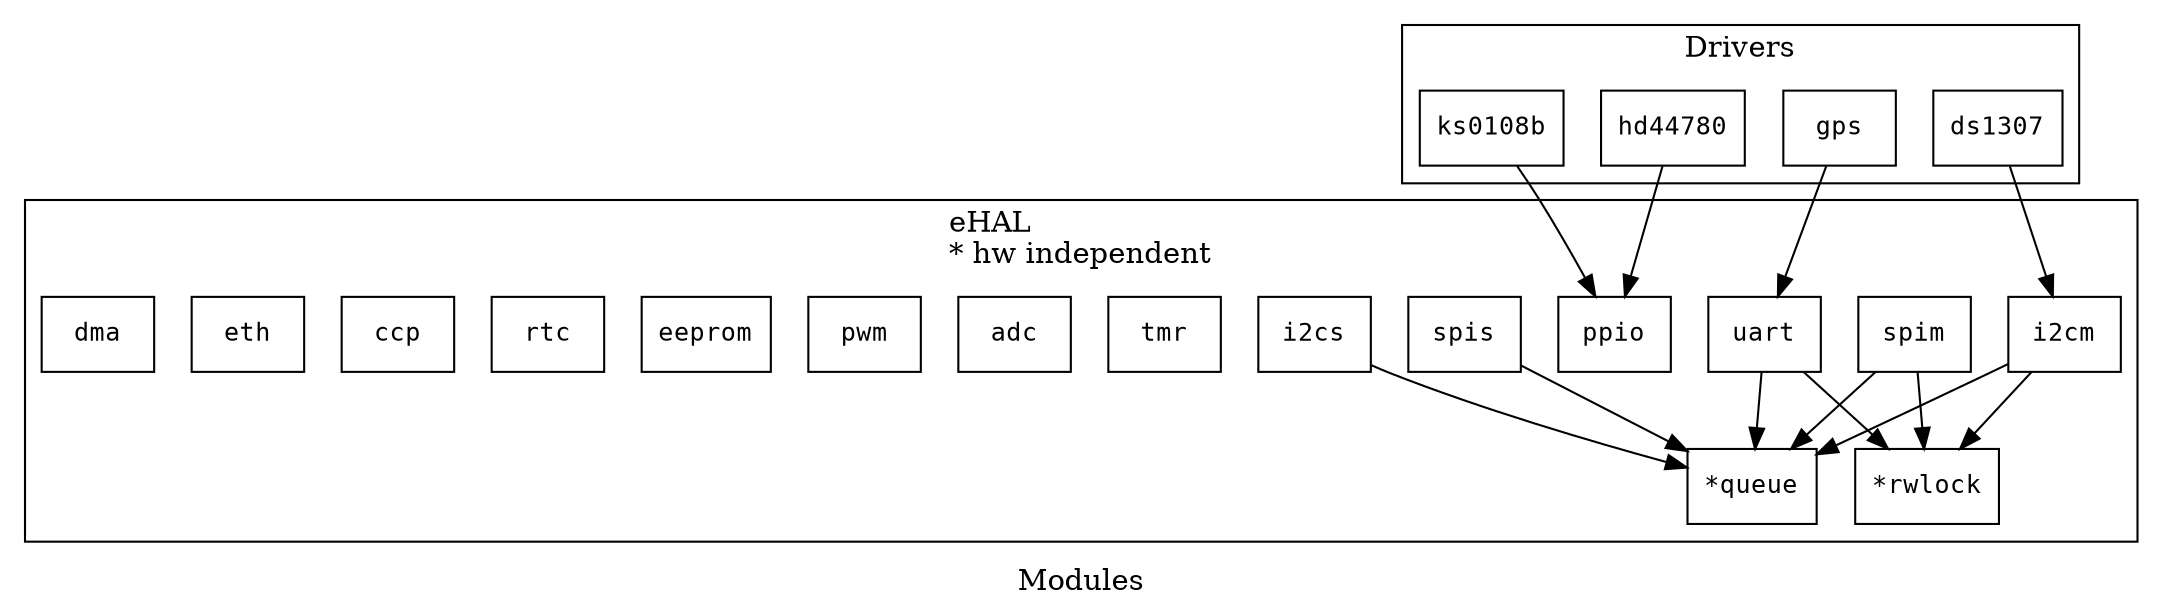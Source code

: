digraph G {
	node [	fontname = "Bitstream Vera Sans Mono"
		shape = "record"
		fontsize = 12 ];
        edge [	fontname = "Bitstream Vera Sans Mono"
		fontsize = 8 ];
	ratio ="fill";
	label="Modules";
/*------------------------------------------------------------------------*/
	subgraph cluster_ehal {
		label="eHAL\l* hw independent";
		queue [label="*queue"];
		rwlock [label="*rwlock"];
		ppio;
		spim -> {queue rwlock};
		spis -> queue;
		uart -> {queue rwlock};
		i2cm -> {queue rwlock};
		i2cs -> queue;
		spim;
		spis;
		uart;
		i2cm;
		i2cs;
		tmr;
		adc;
		pwm;
		eeprom;
		rtc;
		ccp;
		eth;
		dma;
	}

/*------------------------------------------------------------------------*/
	subgraph cluster_gelila {
		label="Drivers";

		hd44780 -> ppio;
		ks0108b -> ppio;
		ds1307 -> i2cm;
		gps -> uart;
	}
}
